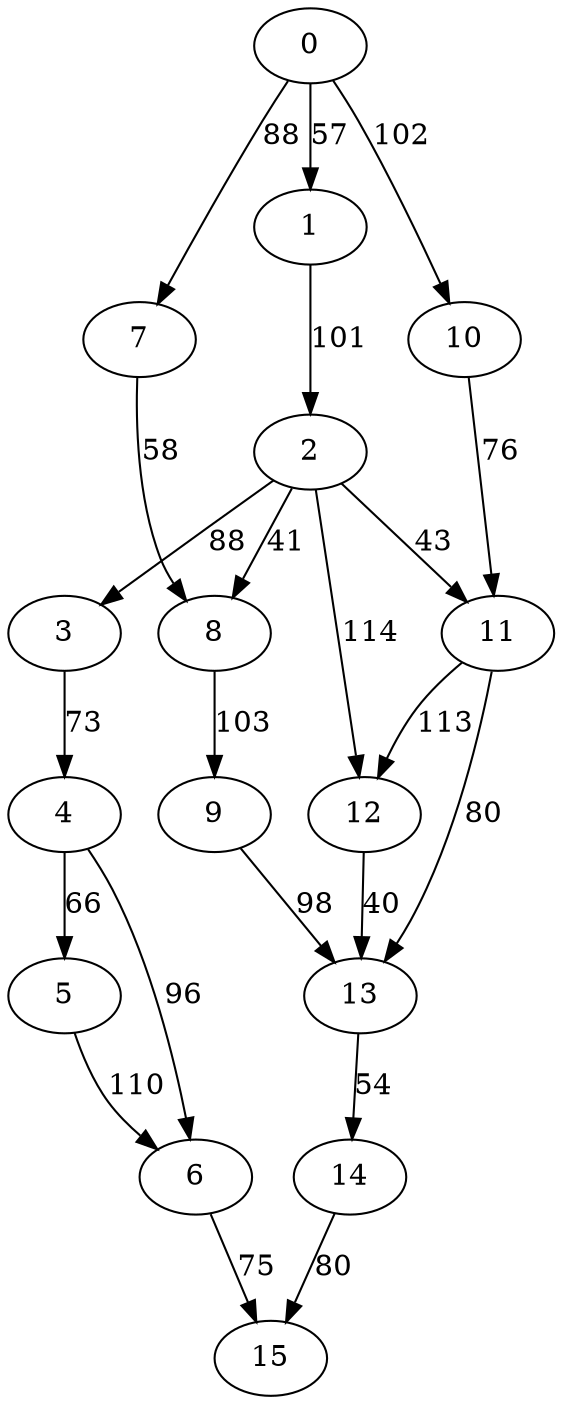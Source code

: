 digraph t20p3r5_10 {
0 -> 1 [ label = 57 ];
0 -> 7 [ label = 88 ];
0 -> 10 [ label = 102 ];
1 -> 2 [ label = 101 ];
2 -> 3 [ label = 88 ];
2 -> 8 [ label = 41 ];
2 -> 11 [ label = 43 ];
2 -> 12 [ label = 114 ];
3 -> 4 [ label = 73 ];
4 -> 5 [ label = 66 ];
4 -> 6 [ label = 96 ];
5 -> 6 [ label = 110 ];
6 -> 15 [ label = 75 ];
7 -> 8 [ label = 58 ];
8 -> 9 [ label = 103 ];
9 -> 13 [ label = 98 ];
10 -> 11 [ label = 76 ];
11 -> 12 [ label = 113 ];
11 -> 13 [ label = 80 ];
12 -> 13 [ label = 40 ];
13 -> 14 [ label = 54 ];
14 -> 15 [ label = 80 ];
 }

